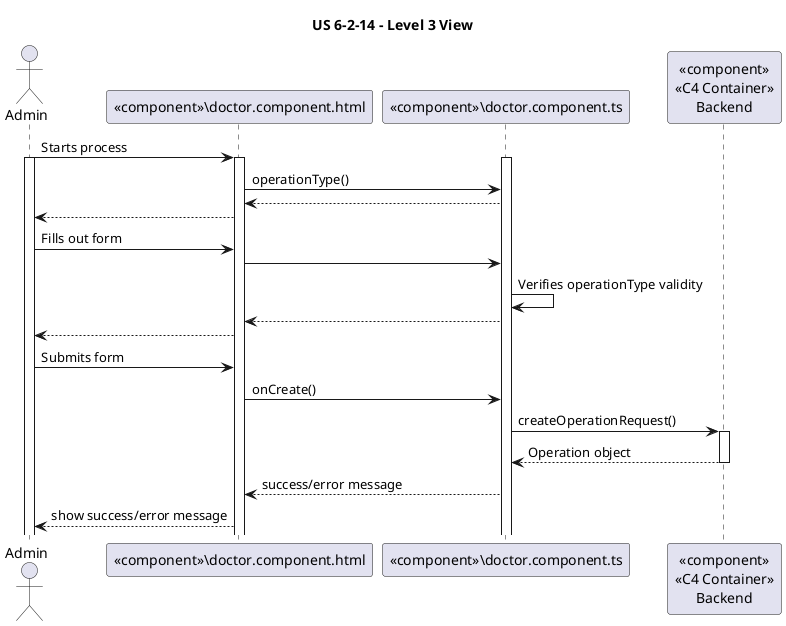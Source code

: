 ' 
' User Story: As a **Doctor**, I want to request an operation, so that the Patient has access to the necessary healthcare.
'
' Acceptance Criteria:
' 
' - Doctors can input operation details such as **Patient ID**, **Operation type**, **Priority**, **Date**, **Time** and **Request Status**.
' - A unique **Operation ID** is generated upon profile creation.
' - The system validates that the Patient ID and Operation type are valid.
' - The profile is stored securely in the system.

@startuml

title US 6-2-14 - Level 3 View

actor Admin as U
participant "«component»\doctor.component.html" as html
participant "«component»\doctor.component.ts" as ts

participant "«component»\n«C4 Container»\nBackend" as backend

U -> html : Starts process
activate U
activate html
activate ts

html -> ts : operationType()
ts --> html
html --> U

U -> html : Fills out form
html -> ts
ts -> ts : Verifies operationType validity
ts --> html
html --> U

U -> html : Submits form
html -> ts : onCreate()
ts -> backend: createOperationRequest()
activate backend
backend --> ts : Operation object
deactivate backend
ts --> html : success/error message
html --> U : show success/error message

@enduml